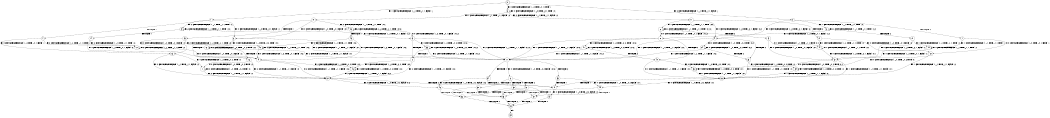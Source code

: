 digraph BCG {
size = "7, 10.5";
center = TRUE;
node [shape = circle];
0 [peripheries = 2];
0 -> 1 [label = "EX !1 !ATOMIC_EXCH_BRANCH (1, +1, TRUE, +1, 1, FALSE) !::"];
0 -> 2 [label = "EX !2 !ATOMIC_EXCH_BRANCH (1, +1, TRUE, +1, 1, FALSE) !::"];
0 -> 3 [label = "EX !0 !ATOMIC_EXCH_BRANCH (1, +0, TRUE, +0, 1, TRUE) !::"];
1 -> 4 [label = "TERMINATE !1"];
1 -> 5 [label = "EX !2 !ATOMIC_EXCH_BRANCH (1, +1, TRUE, +1, 1, TRUE) !:1:"];
1 -> 6 [label = "EX !0 !ATOMIC_EXCH_BRANCH (1, +0, TRUE, +0, 1, FALSE) !:1:"];
2 -> 7 [label = "TERMINATE !2"];
2 -> 8 [label = "EX !1 !ATOMIC_EXCH_BRANCH (1, +1, TRUE, +1, 1, TRUE) !:2:"];
2 -> 9 [label = "EX !0 !ATOMIC_EXCH_BRANCH (1, +0, TRUE, +0, 1, FALSE) !:2:"];
3 -> 10 [label = "EX !1 !ATOMIC_EXCH_BRANCH (1, +1, TRUE, +1, 1, FALSE) !:0:"];
3 -> 11 [label = "EX !2 !ATOMIC_EXCH_BRANCH (1, +1, TRUE, +1, 1, FALSE) !:0:"];
3 -> 3 [label = "EX !0 !ATOMIC_EXCH_BRANCH (1, +0, TRUE, +0, 1, TRUE) !:0:"];
4 -> 12 [label = "EX !2 !ATOMIC_EXCH_BRANCH (1, +1, TRUE, +1, 1, TRUE) !::"];
4 -> 13 [label = "EX !0 !ATOMIC_EXCH_BRANCH (1, +0, TRUE, +0, 1, FALSE) !::"];
5 -> 14 [label = "TERMINATE !1"];
5 -> 15 [label = "EX !0 !ATOMIC_EXCH_BRANCH (1, +0, TRUE, +0, 1, FALSE) !:1:2:"];
5 -> 5 [label = "EX !2 !ATOMIC_EXCH_BRANCH (1, +1, TRUE, +1, 1, TRUE) !:1:2:"];
6 -> 16 [label = "TERMINATE !1"];
6 -> 17 [label = "EX !2 !ATOMIC_EXCH_BRANCH (1, +1, TRUE, +1, 1, FALSE) !:0:1:"];
6 -> 18 [label = "EX !0 !ATOMIC_EXCH_BRANCH (1, +0, TRUE, +0, 2, TRUE) !:0:1:"];
7 -> 19 [label = "EX !1 !ATOMIC_EXCH_BRANCH (1, +1, TRUE, +1, 1, TRUE) !::"];
7 -> 20 [label = "EX !0 !ATOMIC_EXCH_BRANCH (1, +0, TRUE, +0, 1, FALSE) !::"];
8 -> 21 [label = "TERMINATE !2"];
8 -> 22 [label = "EX !0 !ATOMIC_EXCH_BRANCH (1, +0, TRUE, +0, 1, FALSE) !:1:2:"];
8 -> 8 [label = "EX !1 !ATOMIC_EXCH_BRANCH (1, +1, TRUE, +1, 1, TRUE) !:1:2:"];
9 -> 23 [label = "TERMINATE !2"];
9 -> 17 [label = "EX !1 !ATOMIC_EXCH_BRANCH (1, +1, TRUE, +1, 1, FALSE) !:0:2:"];
9 -> 24 [label = "EX !0 !ATOMIC_EXCH_BRANCH (1, +0, TRUE, +0, 2, TRUE) !:0:2:"];
10 -> 25 [label = "TERMINATE !1"];
10 -> 26 [label = "EX !2 !ATOMIC_EXCH_BRANCH (1, +1, TRUE, +1, 1, TRUE) !:0:1:"];
10 -> 6 [label = "EX !0 !ATOMIC_EXCH_BRANCH (1, +0, TRUE, +0, 1, FALSE) !:0:1:"];
11 -> 27 [label = "TERMINATE !2"];
11 -> 28 [label = "EX !1 !ATOMIC_EXCH_BRANCH (1, +1, TRUE, +1, 1, TRUE) !:0:2:"];
11 -> 9 [label = "EX !0 !ATOMIC_EXCH_BRANCH (1, +0, TRUE, +0, 1, FALSE) !:0:2:"];
12 -> 29 [label = "EX !0 !ATOMIC_EXCH_BRANCH (1, +0, TRUE, +0, 1, FALSE) !:2:"];
12 -> 12 [label = "EX !2 !ATOMIC_EXCH_BRANCH (1, +1, TRUE, +1, 1, TRUE) !:2:"];
13 -> 30 [label = "EX !2 !ATOMIC_EXCH_BRANCH (1, +1, TRUE, +1, 1, FALSE) !:0:"];
13 -> 31 [label = "EX !0 !ATOMIC_EXCH_BRANCH (1, +0, TRUE, +0, 2, TRUE) !:0:"];
14 -> 12 [label = "EX !2 !ATOMIC_EXCH_BRANCH (1, +1, TRUE, +1, 1, TRUE) !:2:"];
14 -> 29 [label = "EX !0 !ATOMIC_EXCH_BRANCH (1, +0, TRUE, +0, 1, FALSE) !:2:"];
15 -> 32 [label = "TERMINATE !1"];
15 -> 17 [label = "EX !2 !ATOMIC_EXCH_BRANCH (1, +1, TRUE, +1, 1, FALSE) !:0:1:2:"];
15 -> 33 [label = "EX !0 !ATOMIC_EXCH_BRANCH (1, +0, TRUE, +0, 2, TRUE) !:0:1:2:"];
16 -> 31 [label = "EX !0 !ATOMIC_EXCH_BRANCH (1, +0, TRUE, +0, 2, TRUE) !:0:"];
16 -> 30 [label = "EX !2 !ATOMIC_EXCH_BRANCH (1, +1, TRUE, +1, 1, FALSE) !:0:"];
17 -> 34 [label = "TERMINATE !1"];
17 -> 35 [label = "TERMINATE !2"];
17 -> 36 [label = "EX !0 !ATOMIC_EXCH_BRANCH (1, +0, TRUE, +0, 2, FALSE) !:0:1:2:"];
18 -> 16 [label = "TERMINATE !1"];
18 -> 17 [label = "EX !2 !ATOMIC_EXCH_BRANCH (1, +1, TRUE, +1, 1, FALSE) !:0:1:"];
18 -> 18 [label = "EX !0 !ATOMIC_EXCH_BRANCH (1, +0, TRUE, +0, 2, TRUE) !:0:1:"];
19 -> 37 [label = "EX !0 !ATOMIC_EXCH_BRANCH (1, +0, TRUE, +0, 1, FALSE) !:1:"];
19 -> 19 [label = "EX !1 !ATOMIC_EXCH_BRANCH (1, +1, TRUE, +1, 1, TRUE) !:1:"];
20 -> 38 [label = "EX !1 !ATOMIC_EXCH_BRANCH (1, +1, TRUE, +1, 1, FALSE) !:0:"];
20 -> 39 [label = "EX !0 !ATOMIC_EXCH_BRANCH (1, +0, TRUE, +0, 2, TRUE) !:0:"];
21 -> 19 [label = "EX !1 !ATOMIC_EXCH_BRANCH (1, +1, TRUE, +1, 1, TRUE) !:1:"];
21 -> 37 [label = "EX !0 !ATOMIC_EXCH_BRANCH (1, +0, TRUE, +0, 1, FALSE) !:1:"];
22 -> 40 [label = "TERMINATE !2"];
22 -> 17 [label = "EX !1 !ATOMIC_EXCH_BRANCH (1, +1, TRUE, +1, 1, FALSE) !:0:1:2:"];
22 -> 41 [label = "EX !0 !ATOMIC_EXCH_BRANCH (1, +0, TRUE, +0, 2, TRUE) !:0:1:2:"];
23 -> 39 [label = "EX !0 !ATOMIC_EXCH_BRANCH (1, +0, TRUE, +0, 2, TRUE) !:0:"];
23 -> 38 [label = "EX !1 !ATOMIC_EXCH_BRANCH (1, +1, TRUE, +1, 1, FALSE) !:0:"];
24 -> 23 [label = "TERMINATE !2"];
24 -> 17 [label = "EX !1 !ATOMIC_EXCH_BRANCH (1, +1, TRUE, +1, 1, FALSE) !:0:2:"];
24 -> 24 [label = "EX !0 !ATOMIC_EXCH_BRANCH (1, +0, TRUE, +0, 2, TRUE) !:0:2:"];
25 -> 13 [label = "EX !0 !ATOMIC_EXCH_BRANCH (1, +0, TRUE, +0, 1, FALSE) !:0:"];
25 -> 42 [label = "EX !2 !ATOMIC_EXCH_BRANCH (1, +1, TRUE, +1, 1, TRUE) !:0:"];
26 -> 43 [label = "TERMINATE !1"];
26 -> 26 [label = "EX !2 !ATOMIC_EXCH_BRANCH (1, +1, TRUE, +1, 1, TRUE) !:0:1:2:"];
26 -> 15 [label = "EX !0 !ATOMIC_EXCH_BRANCH (1, +0, TRUE, +0, 1, FALSE) !:0:1:2:"];
27 -> 20 [label = "EX !0 !ATOMIC_EXCH_BRANCH (1, +0, TRUE, +0, 1, FALSE) !:0:"];
27 -> 44 [label = "EX !1 !ATOMIC_EXCH_BRANCH (1, +1, TRUE, +1, 1, TRUE) !:0:"];
28 -> 45 [label = "TERMINATE !2"];
28 -> 28 [label = "EX !1 !ATOMIC_EXCH_BRANCH (1, +1, TRUE, +1, 1, TRUE) !:0:1:2:"];
28 -> 22 [label = "EX !0 !ATOMIC_EXCH_BRANCH (1, +0, TRUE, +0, 1, FALSE) !:0:1:2:"];
29 -> 30 [label = "EX !2 !ATOMIC_EXCH_BRANCH (1, +1, TRUE, +1, 1, FALSE) !:0:2:"];
29 -> 46 [label = "EX !0 !ATOMIC_EXCH_BRANCH (1, +0, TRUE, +0, 2, TRUE) !:0:2:"];
30 -> 47 [label = "TERMINATE !2"];
30 -> 48 [label = "EX !0 !ATOMIC_EXCH_BRANCH (1, +0, TRUE, +0, 2, FALSE) !:0:2:"];
31 -> 30 [label = "EX !2 !ATOMIC_EXCH_BRANCH (1, +1, TRUE, +1, 1, FALSE) !:0:"];
31 -> 31 [label = "EX !0 !ATOMIC_EXCH_BRANCH (1, +0, TRUE, +0, 2, TRUE) !:0:"];
32 -> 30 [label = "EX !2 !ATOMIC_EXCH_BRANCH (1, +1, TRUE, +1, 1, FALSE) !:0:2:"];
32 -> 46 [label = "EX !0 !ATOMIC_EXCH_BRANCH (1, +0, TRUE, +0, 2, TRUE) !:0:2:"];
33 -> 32 [label = "TERMINATE !1"];
33 -> 17 [label = "EX !2 !ATOMIC_EXCH_BRANCH (1, +1, TRUE, +1, 1, FALSE) !:0:1:2:"];
33 -> 33 [label = "EX !0 !ATOMIC_EXCH_BRANCH (1, +0, TRUE, +0, 2, TRUE) !:0:1:2:"];
34 -> 48 [label = "EX !0 !ATOMIC_EXCH_BRANCH (1, +0, TRUE, +0, 2, FALSE) !:0:2:"];
34 -> 47 [label = "TERMINATE !2"];
35 -> 49 [label = "EX !0 !ATOMIC_EXCH_BRANCH (1, +0, TRUE, +0, 2, FALSE) !:0:1:"];
35 -> 47 [label = "TERMINATE !1"];
36 -> 50 [label = "TERMINATE !1"];
36 -> 51 [label = "TERMINATE !2"];
36 -> 52 [label = "TERMINATE !0"];
37 -> 38 [label = "EX !1 !ATOMIC_EXCH_BRANCH (1, +1, TRUE, +1, 1, FALSE) !:0:1:"];
37 -> 53 [label = "EX !0 !ATOMIC_EXCH_BRANCH (1, +0, TRUE, +0, 2, TRUE) !:0:1:"];
38 -> 47 [label = "TERMINATE !1"];
38 -> 49 [label = "EX !0 !ATOMIC_EXCH_BRANCH (1, +0, TRUE, +0, 2, FALSE) !:0:1:"];
39 -> 38 [label = "EX !1 !ATOMIC_EXCH_BRANCH (1, +1, TRUE, +1, 1, FALSE) !:0:"];
39 -> 39 [label = "EX !0 !ATOMIC_EXCH_BRANCH (1, +0, TRUE, +0, 2, TRUE) !:0:"];
40 -> 38 [label = "EX !1 !ATOMIC_EXCH_BRANCH (1, +1, TRUE, +1, 1, FALSE) !:0:1:"];
40 -> 53 [label = "EX !0 !ATOMIC_EXCH_BRANCH (1, +0, TRUE, +0, 2, TRUE) !:0:1:"];
41 -> 40 [label = "TERMINATE !2"];
41 -> 17 [label = "EX !1 !ATOMIC_EXCH_BRANCH (1, +1, TRUE, +1, 1, FALSE) !:0:1:2:"];
41 -> 41 [label = "EX !0 !ATOMIC_EXCH_BRANCH (1, +0, TRUE, +0, 2, TRUE) !:0:1:2:"];
42 -> 42 [label = "EX !2 !ATOMIC_EXCH_BRANCH (1, +1, TRUE, +1, 1, TRUE) !:0:2:"];
42 -> 29 [label = "EX !0 !ATOMIC_EXCH_BRANCH (1, +0, TRUE, +0, 1, FALSE) !:0:2:"];
43 -> 42 [label = "EX !2 !ATOMIC_EXCH_BRANCH (1, +1, TRUE, +1, 1, TRUE) !:0:2:"];
43 -> 29 [label = "EX !0 !ATOMIC_EXCH_BRANCH (1, +0, TRUE, +0, 1, FALSE) !:0:2:"];
44 -> 44 [label = "EX !1 !ATOMIC_EXCH_BRANCH (1, +1, TRUE, +1, 1, TRUE) !:0:1:"];
44 -> 37 [label = "EX !0 !ATOMIC_EXCH_BRANCH (1, +0, TRUE, +0, 1, FALSE) !:0:1:"];
45 -> 44 [label = "EX !1 !ATOMIC_EXCH_BRANCH (1, +1, TRUE, +1, 1, TRUE) !:0:1:"];
45 -> 37 [label = "EX !0 !ATOMIC_EXCH_BRANCH (1, +0, TRUE, +0, 1, FALSE) !:0:1:"];
46 -> 30 [label = "EX !2 !ATOMIC_EXCH_BRANCH (1, +1, TRUE, +1, 1, FALSE) !:0:2:"];
46 -> 46 [label = "EX !0 !ATOMIC_EXCH_BRANCH (1, +0, TRUE, +0, 2, TRUE) !:0:2:"];
47 -> 54 [label = "EX !0 !ATOMIC_EXCH_BRANCH (1, +0, TRUE, +0, 2, FALSE) !:0:"];
48 -> 55 [label = "TERMINATE !2"];
48 -> 56 [label = "TERMINATE !0"];
49 -> 55 [label = "TERMINATE !1"];
49 -> 57 [label = "TERMINATE !0"];
50 -> 55 [label = "TERMINATE !2"];
50 -> 56 [label = "TERMINATE !0"];
51 -> 55 [label = "TERMINATE !1"];
51 -> 57 [label = "TERMINATE !0"];
52 -> 56 [label = "TERMINATE !1"];
52 -> 57 [label = "TERMINATE !2"];
53 -> 38 [label = "EX !1 !ATOMIC_EXCH_BRANCH (1, +1, TRUE, +1, 1, FALSE) !:0:1:"];
53 -> 53 [label = "EX !0 !ATOMIC_EXCH_BRANCH (1, +0, TRUE, +0, 2, TRUE) !:0:1:"];
54 -> 58 [label = "TERMINATE !0"];
55 -> 58 [label = "TERMINATE !0"];
56 -> 58 [label = "TERMINATE !2"];
57 -> 58 [label = "TERMINATE !1"];
58 -> 59 [label = "exit"];
}
